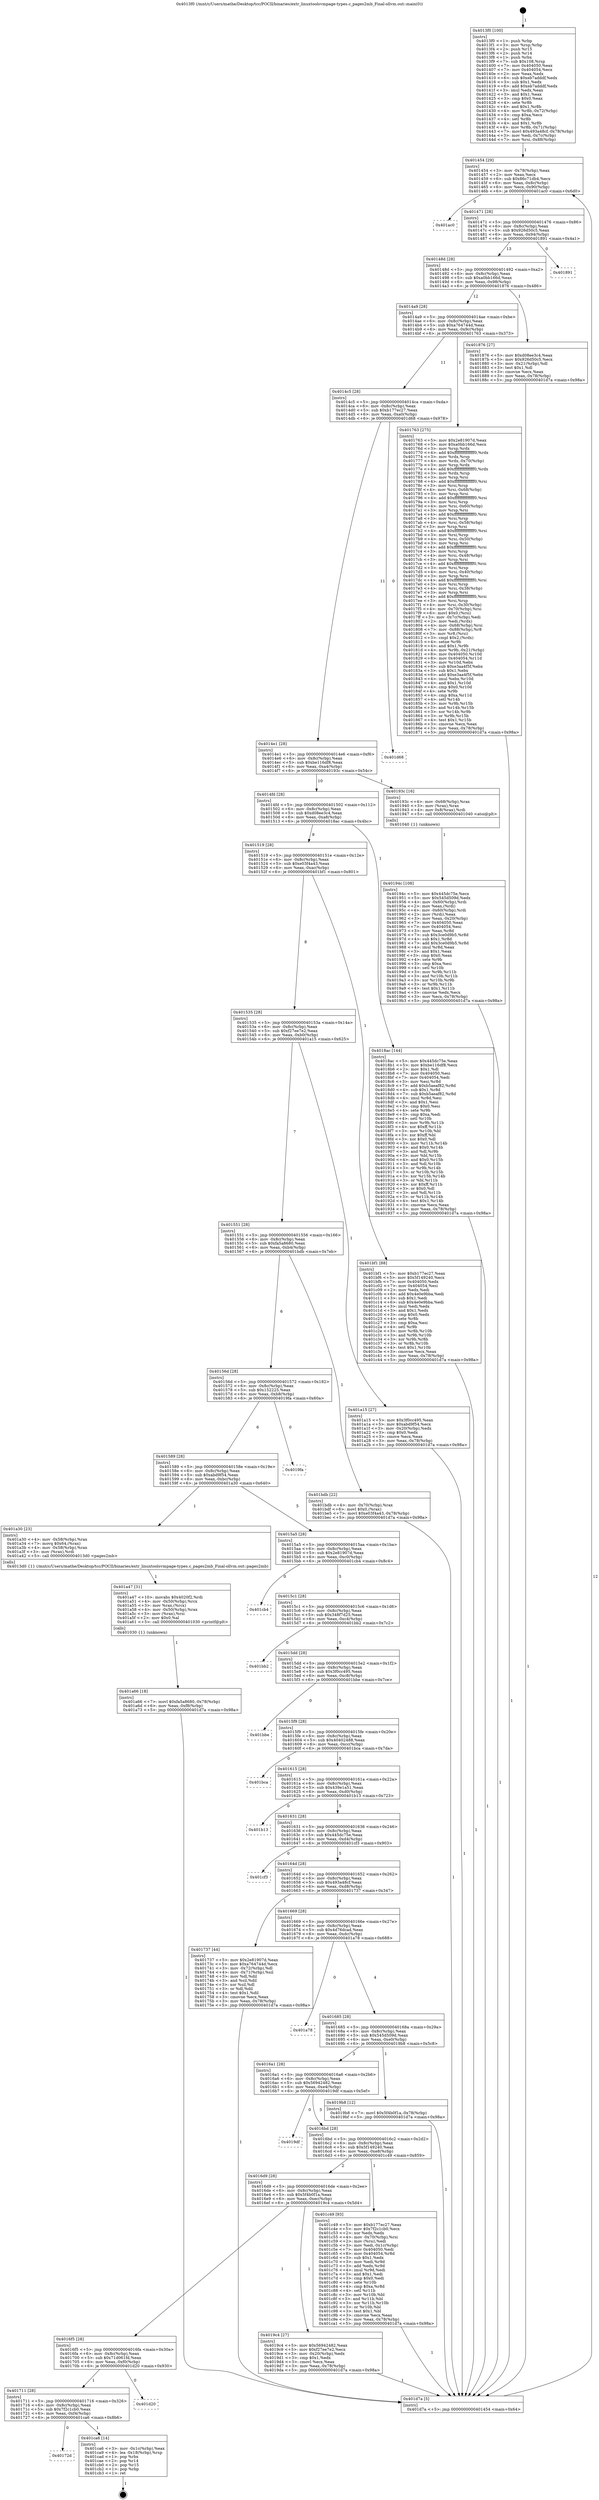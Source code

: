 digraph "0x4013f0" {
  label = "0x4013f0 (/mnt/c/Users/mathe/Desktop/tcc/POCII/binaries/extr_linuxtoolsvmpage-types.c_pages2mb_Final-ollvm.out::main(0))"
  labelloc = "t"
  node[shape=record]

  Entry [label="",width=0.3,height=0.3,shape=circle,fillcolor=black,style=filled]
  "0x401454" [label="{
     0x401454 [29]\l
     | [instrs]\l
     &nbsp;&nbsp;0x401454 \<+3\>: mov -0x78(%rbp),%eax\l
     &nbsp;&nbsp;0x401457 \<+2\>: mov %eax,%ecx\l
     &nbsp;&nbsp;0x401459 \<+6\>: sub $0x86c71db4,%ecx\l
     &nbsp;&nbsp;0x40145f \<+6\>: mov %eax,-0x8c(%rbp)\l
     &nbsp;&nbsp;0x401465 \<+6\>: mov %ecx,-0x90(%rbp)\l
     &nbsp;&nbsp;0x40146b \<+6\>: je 0000000000401ac0 \<main+0x6d0\>\l
  }"]
  "0x401ac0" [label="{
     0x401ac0\l
  }", style=dashed]
  "0x401471" [label="{
     0x401471 [28]\l
     | [instrs]\l
     &nbsp;&nbsp;0x401471 \<+5\>: jmp 0000000000401476 \<main+0x86\>\l
     &nbsp;&nbsp;0x401476 \<+6\>: mov -0x8c(%rbp),%eax\l
     &nbsp;&nbsp;0x40147c \<+5\>: sub $0x926d50c5,%eax\l
     &nbsp;&nbsp;0x401481 \<+6\>: mov %eax,-0x94(%rbp)\l
     &nbsp;&nbsp;0x401487 \<+6\>: je 0000000000401891 \<main+0x4a1\>\l
  }"]
  Exit [label="",width=0.3,height=0.3,shape=circle,fillcolor=black,style=filled,peripheries=2]
  "0x401891" [label="{
     0x401891\l
  }", style=dashed]
  "0x40148d" [label="{
     0x40148d [28]\l
     | [instrs]\l
     &nbsp;&nbsp;0x40148d \<+5\>: jmp 0000000000401492 \<main+0xa2\>\l
     &nbsp;&nbsp;0x401492 \<+6\>: mov -0x8c(%rbp),%eax\l
     &nbsp;&nbsp;0x401498 \<+5\>: sub $0xa0bb166d,%eax\l
     &nbsp;&nbsp;0x40149d \<+6\>: mov %eax,-0x98(%rbp)\l
     &nbsp;&nbsp;0x4014a3 \<+6\>: je 0000000000401876 \<main+0x486\>\l
  }"]
  "0x40172d" [label="{
     0x40172d\l
  }", style=dashed]
  "0x401876" [label="{
     0x401876 [27]\l
     | [instrs]\l
     &nbsp;&nbsp;0x401876 \<+5\>: mov $0xd08ee3c4,%eax\l
     &nbsp;&nbsp;0x40187b \<+5\>: mov $0x926d50c5,%ecx\l
     &nbsp;&nbsp;0x401880 \<+3\>: mov -0x21(%rbp),%dl\l
     &nbsp;&nbsp;0x401883 \<+3\>: test $0x1,%dl\l
     &nbsp;&nbsp;0x401886 \<+3\>: cmovne %ecx,%eax\l
     &nbsp;&nbsp;0x401889 \<+3\>: mov %eax,-0x78(%rbp)\l
     &nbsp;&nbsp;0x40188c \<+5\>: jmp 0000000000401d7a \<main+0x98a\>\l
  }"]
  "0x4014a9" [label="{
     0x4014a9 [28]\l
     | [instrs]\l
     &nbsp;&nbsp;0x4014a9 \<+5\>: jmp 00000000004014ae \<main+0xbe\>\l
     &nbsp;&nbsp;0x4014ae \<+6\>: mov -0x8c(%rbp),%eax\l
     &nbsp;&nbsp;0x4014b4 \<+5\>: sub $0xa764744d,%eax\l
     &nbsp;&nbsp;0x4014b9 \<+6\>: mov %eax,-0x9c(%rbp)\l
     &nbsp;&nbsp;0x4014bf \<+6\>: je 0000000000401763 \<main+0x373\>\l
  }"]
  "0x401ca6" [label="{
     0x401ca6 [14]\l
     | [instrs]\l
     &nbsp;&nbsp;0x401ca6 \<+3\>: mov -0x1c(%rbp),%eax\l
     &nbsp;&nbsp;0x401ca9 \<+4\>: lea -0x18(%rbp),%rsp\l
     &nbsp;&nbsp;0x401cad \<+1\>: pop %rbx\l
     &nbsp;&nbsp;0x401cae \<+2\>: pop %r14\l
     &nbsp;&nbsp;0x401cb0 \<+2\>: pop %r15\l
     &nbsp;&nbsp;0x401cb2 \<+1\>: pop %rbp\l
     &nbsp;&nbsp;0x401cb3 \<+1\>: ret\l
  }"]
  "0x401763" [label="{
     0x401763 [275]\l
     | [instrs]\l
     &nbsp;&nbsp;0x401763 \<+5\>: mov $0x2e81907d,%eax\l
     &nbsp;&nbsp;0x401768 \<+5\>: mov $0xa0bb166d,%ecx\l
     &nbsp;&nbsp;0x40176d \<+3\>: mov %rsp,%rdx\l
     &nbsp;&nbsp;0x401770 \<+4\>: add $0xfffffffffffffff0,%rdx\l
     &nbsp;&nbsp;0x401774 \<+3\>: mov %rdx,%rsp\l
     &nbsp;&nbsp;0x401777 \<+4\>: mov %rdx,-0x70(%rbp)\l
     &nbsp;&nbsp;0x40177b \<+3\>: mov %rsp,%rdx\l
     &nbsp;&nbsp;0x40177e \<+4\>: add $0xfffffffffffffff0,%rdx\l
     &nbsp;&nbsp;0x401782 \<+3\>: mov %rdx,%rsp\l
     &nbsp;&nbsp;0x401785 \<+3\>: mov %rsp,%rsi\l
     &nbsp;&nbsp;0x401788 \<+4\>: add $0xfffffffffffffff0,%rsi\l
     &nbsp;&nbsp;0x40178c \<+3\>: mov %rsi,%rsp\l
     &nbsp;&nbsp;0x40178f \<+4\>: mov %rsi,-0x68(%rbp)\l
     &nbsp;&nbsp;0x401793 \<+3\>: mov %rsp,%rsi\l
     &nbsp;&nbsp;0x401796 \<+4\>: add $0xfffffffffffffff0,%rsi\l
     &nbsp;&nbsp;0x40179a \<+3\>: mov %rsi,%rsp\l
     &nbsp;&nbsp;0x40179d \<+4\>: mov %rsi,-0x60(%rbp)\l
     &nbsp;&nbsp;0x4017a1 \<+3\>: mov %rsp,%rsi\l
     &nbsp;&nbsp;0x4017a4 \<+4\>: add $0xfffffffffffffff0,%rsi\l
     &nbsp;&nbsp;0x4017a8 \<+3\>: mov %rsi,%rsp\l
     &nbsp;&nbsp;0x4017ab \<+4\>: mov %rsi,-0x58(%rbp)\l
     &nbsp;&nbsp;0x4017af \<+3\>: mov %rsp,%rsi\l
     &nbsp;&nbsp;0x4017b2 \<+4\>: add $0xfffffffffffffff0,%rsi\l
     &nbsp;&nbsp;0x4017b6 \<+3\>: mov %rsi,%rsp\l
     &nbsp;&nbsp;0x4017b9 \<+4\>: mov %rsi,-0x50(%rbp)\l
     &nbsp;&nbsp;0x4017bd \<+3\>: mov %rsp,%rsi\l
     &nbsp;&nbsp;0x4017c0 \<+4\>: add $0xfffffffffffffff0,%rsi\l
     &nbsp;&nbsp;0x4017c4 \<+3\>: mov %rsi,%rsp\l
     &nbsp;&nbsp;0x4017c7 \<+4\>: mov %rsi,-0x48(%rbp)\l
     &nbsp;&nbsp;0x4017cb \<+3\>: mov %rsp,%rsi\l
     &nbsp;&nbsp;0x4017ce \<+4\>: add $0xfffffffffffffff0,%rsi\l
     &nbsp;&nbsp;0x4017d2 \<+3\>: mov %rsi,%rsp\l
     &nbsp;&nbsp;0x4017d5 \<+4\>: mov %rsi,-0x40(%rbp)\l
     &nbsp;&nbsp;0x4017d9 \<+3\>: mov %rsp,%rsi\l
     &nbsp;&nbsp;0x4017dc \<+4\>: add $0xfffffffffffffff0,%rsi\l
     &nbsp;&nbsp;0x4017e0 \<+3\>: mov %rsi,%rsp\l
     &nbsp;&nbsp;0x4017e3 \<+4\>: mov %rsi,-0x38(%rbp)\l
     &nbsp;&nbsp;0x4017e7 \<+3\>: mov %rsp,%rsi\l
     &nbsp;&nbsp;0x4017ea \<+4\>: add $0xfffffffffffffff0,%rsi\l
     &nbsp;&nbsp;0x4017ee \<+3\>: mov %rsi,%rsp\l
     &nbsp;&nbsp;0x4017f1 \<+4\>: mov %rsi,-0x30(%rbp)\l
     &nbsp;&nbsp;0x4017f5 \<+4\>: mov -0x70(%rbp),%rsi\l
     &nbsp;&nbsp;0x4017f9 \<+6\>: movl $0x0,(%rsi)\l
     &nbsp;&nbsp;0x4017ff \<+3\>: mov -0x7c(%rbp),%edi\l
     &nbsp;&nbsp;0x401802 \<+2\>: mov %edi,(%rdx)\l
     &nbsp;&nbsp;0x401804 \<+4\>: mov -0x68(%rbp),%rsi\l
     &nbsp;&nbsp;0x401808 \<+7\>: mov -0x88(%rbp),%r8\l
     &nbsp;&nbsp;0x40180f \<+3\>: mov %r8,(%rsi)\l
     &nbsp;&nbsp;0x401812 \<+3\>: cmpl $0x2,(%rdx)\l
     &nbsp;&nbsp;0x401815 \<+4\>: setne %r9b\l
     &nbsp;&nbsp;0x401819 \<+4\>: and $0x1,%r9b\l
     &nbsp;&nbsp;0x40181d \<+4\>: mov %r9b,-0x21(%rbp)\l
     &nbsp;&nbsp;0x401821 \<+8\>: mov 0x404050,%r10d\l
     &nbsp;&nbsp;0x401829 \<+8\>: mov 0x404054,%r11d\l
     &nbsp;&nbsp;0x401831 \<+3\>: mov %r10d,%ebx\l
     &nbsp;&nbsp;0x401834 \<+6\>: sub $0xe3aa4f5f,%ebx\l
     &nbsp;&nbsp;0x40183a \<+3\>: sub $0x1,%ebx\l
     &nbsp;&nbsp;0x40183d \<+6\>: add $0xe3aa4f5f,%ebx\l
     &nbsp;&nbsp;0x401843 \<+4\>: imul %ebx,%r10d\l
     &nbsp;&nbsp;0x401847 \<+4\>: and $0x1,%r10d\l
     &nbsp;&nbsp;0x40184b \<+4\>: cmp $0x0,%r10d\l
     &nbsp;&nbsp;0x40184f \<+4\>: sete %r9b\l
     &nbsp;&nbsp;0x401853 \<+4\>: cmp $0xa,%r11d\l
     &nbsp;&nbsp;0x401857 \<+4\>: setl %r14b\l
     &nbsp;&nbsp;0x40185b \<+3\>: mov %r9b,%r15b\l
     &nbsp;&nbsp;0x40185e \<+3\>: and %r14b,%r15b\l
     &nbsp;&nbsp;0x401861 \<+3\>: xor %r14b,%r9b\l
     &nbsp;&nbsp;0x401864 \<+3\>: or %r9b,%r15b\l
     &nbsp;&nbsp;0x401867 \<+4\>: test $0x1,%r15b\l
     &nbsp;&nbsp;0x40186b \<+3\>: cmovne %ecx,%eax\l
     &nbsp;&nbsp;0x40186e \<+3\>: mov %eax,-0x78(%rbp)\l
     &nbsp;&nbsp;0x401871 \<+5\>: jmp 0000000000401d7a \<main+0x98a\>\l
  }"]
  "0x4014c5" [label="{
     0x4014c5 [28]\l
     | [instrs]\l
     &nbsp;&nbsp;0x4014c5 \<+5\>: jmp 00000000004014ca \<main+0xda\>\l
     &nbsp;&nbsp;0x4014ca \<+6\>: mov -0x8c(%rbp),%eax\l
     &nbsp;&nbsp;0x4014d0 \<+5\>: sub $0xb177ec27,%eax\l
     &nbsp;&nbsp;0x4014d5 \<+6\>: mov %eax,-0xa0(%rbp)\l
     &nbsp;&nbsp;0x4014db \<+6\>: je 0000000000401d68 \<main+0x978\>\l
  }"]
  "0x401711" [label="{
     0x401711 [28]\l
     | [instrs]\l
     &nbsp;&nbsp;0x401711 \<+5\>: jmp 0000000000401716 \<main+0x326\>\l
     &nbsp;&nbsp;0x401716 \<+6\>: mov -0x8c(%rbp),%eax\l
     &nbsp;&nbsp;0x40171c \<+5\>: sub $0x7f2c1cb0,%eax\l
     &nbsp;&nbsp;0x401721 \<+6\>: mov %eax,-0xf4(%rbp)\l
     &nbsp;&nbsp;0x401727 \<+6\>: je 0000000000401ca6 \<main+0x8b6\>\l
  }"]
  "0x401d68" [label="{
     0x401d68\l
  }", style=dashed]
  "0x4014e1" [label="{
     0x4014e1 [28]\l
     | [instrs]\l
     &nbsp;&nbsp;0x4014e1 \<+5\>: jmp 00000000004014e6 \<main+0xf6\>\l
     &nbsp;&nbsp;0x4014e6 \<+6\>: mov -0x8c(%rbp),%eax\l
     &nbsp;&nbsp;0x4014ec \<+5\>: sub $0xbe116df8,%eax\l
     &nbsp;&nbsp;0x4014f1 \<+6\>: mov %eax,-0xa4(%rbp)\l
     &nbsp;&nbsp;0x4014f7 \<+6\>: je 000000000040193c \<main+0x54c\>\l
  }"]
  "0x401d20" [label="{
     0x401d20\l
  }", style=dashed]
  "0x40193c" [label="{
     0x40193c [16]\l
     | [instrs]\l
     &nbsp;&nbsp;0x40193c \<+4\>: mov -0x68(%rbp),%rax\l
     &nbsp;&nbsp;0x401940 \<+3\>: mov (%rax),%rax\l
     &nbsp;&nbsp;0x401943 \<+4\>: mov 0x8(%rax),%rdi\l
     &nbsp;&nbsp;0x401947 \<+5\>: call 0000000000401040 \<atoi@plt\>\l
     | [calls]\l
     &nbsp;&nbsp;0x401040 \{1\} (unknown)\l
  }"]
  "0x4014fd" [label="{
     0x4014fd [28]\l
     | [instrs]\l
     &nbsp;&nbsp;0x4014fd \<+5\>: jmp 0000000000401502 \<main+0x112\>\l
     &nbsp;&nbsp;0x401502 \<+6\>: mov -0x8c(%rbp),%eax\l
     &nbsp;&nbsp;0x401508 \<+5\>: sub $0xd08ee3c4,%eax\l
     &nbsp;&nbsp;0x40150d \<+6\>: mov %eax,-0xa8(%rbp)\l
     &nbsp;&nbsp;0x401513 \<+6\>: je 00000000004018ac \<main+0x4bc\>\l
  }"]
  "0x401a66" [label="{
     0x401a66 [18]\l
     | [instrs]\l
     &nbsp;&nbsp;0x401a66 \<+7\>: movl $0xfa5a8680,-0x78(%rbp)\l
     &nbsp;&nbsp;0x401a6d \<+6\>: mov %eax,-0xf8(%rbp)\l
     &nbsp;&nbsp;0x401a73 \<+5\>: jmp 0000000000401d7a \<main+0x98a\>\l
  }"]
  "0x4018ac" [label="{
     0x4018ac [144]\l
     | [instrs]\l
     &nbsp;&nbsp;0x4018ac \<+5\>: mov $0x445dc75e,%eax\l
     &nbsp;&nbsp;0x4018b1 \<+5\>: mov $0xbe116df8,%ecx\l
     &nbsp;&nbsp;0x4018b6 \<+2\>: mov $0x1,%dl\l
     &nbsp;&nbsp;0x4018b8 \<+7\>: mov 0x404050,%esi\l
     &nbsp;&nbsp;0x4018bf \<+7\>: mov 0x404054,%edi\l
     &nbsp;&nbsp;0x4018c6 \<+3\>: mov %esi,%r8d\l
     &nbsp;&nbsp;0x4018c9 \<+7\>: add $0xb5aeaf82,%r8d\l
     &nbsp;&nbsp;0x4018d0 \<+4\>: sub $0x1,%r8d\l
     &nbsp;&nbsp;0x4018d4 \<+7\>: sub $0xb5aeaf82,%r8d\l
     &nbsp;&nbsp;0x4018db \<+4\>: imul %r8d,%esi\l
     &nbsp;&nbsp;0x4018df \<+3\>: and $0x1,%esi\l
     &nbsp;&nbsp;0x4018e2 \<+3\>: cmp $0x0,%esi\l
     &nbsp;&nbsp;0x4018e5 \<+4\>: sete %r9b\l
     &nbsp;&nbsp;0x4018e9 \<+3\>: cmp $0xa,%edi\l
     &nbsp;&nbsp;0x4018ec \<+4\>: setl %r10b\l
     &nbsp;&nbsp;0x4018f0 \<+3\>: mov %r9b,%r11b\l
     &nbsp;&nbsp;0x4018f3 \<+4\>: xor $0xff,%r11b\l
     &nbsp;&nbsp;0x4018f7 \<+3\>: mov %r10b,%bl\l
     &nbsp;&nbsp;0x4018fa \<+3\>: xor $0xff,%bl\l
     &nbsp;&nbsp;0x4018fd \<+3\>: xor $0x0,%dl\l
     &nbsp;&nbsp;0x401900 \<+3\>: mov %r11b,%r14b\l
     &nbsp;&nbsp;0x401903 \<+4\>: and $0x0,%r14b\l
     &nbsp;&nbsp;0x401907 \<+3\>: and %dl,%r9b\l
     &nbsp;&nbsp;0x40190a \<+3\>: mov %bl,%r15b\l
     &nbsp;&nbsp;0x40190d \<+4\>: and $0x0,%r15b\l
     &nbsp;&nbsp;0x401911 \<+3\>: and %dl,%r10b\l
     &nbsp;&nbsp;0x401914 \<+3\>: or %r9b,%r14b\l
     &nbsp;&nbsp;0x401917 \<+3\>: or %r10b,%r15b\l
     &nbsp;&nbsp;0x40191a \<+3\>: xor %r15b,%r14b\l
     &nbsp;&nbsp;0x40191d \<+3\>: or %bl,%r11b\l
     &nbsp;&nbsp;0x401920 \<+4\>: xor $0xff,%r11b\l
     &nbsp;&nbsp;0x401924 \<+3\>: or $0x0,%dl\l
     &nbsp;&nbsp;0x401927 \<+3\>: and %dl,%r11b\l
     &nbsp;&nbsp;0x40192a \<+3\>: or %r11b,%r14b\l
     &nbsp;&nbsp;0x40192d \<+4\>: test $0x1,%r14b\l
     &nbsp;&nbsp;0x401931 \<+3\>: cmovne %ecx,%eax\l
     &nbsp;&nbsp;0x401934 \<+3\>: mov %eax,-0x78(%rbp)\l
     &nbsp;&nbsp;0x401937 \<+5\>: jmp 0000000000401d7a \<main+0x98a\>\l
  }"]
  "0x401519" [label="{
     0x401519 [28]\l
     | [instrs]\l
     &nbsp;&nbsp;0x401519 \<+5\>: jmp 000000000040151e \<main+0x12e\>\l
     &nbsp;&nbsp;0x40151e \<+6\>: mov -0x8c(%rbp),%eax\l
     &nbsp;&nbsp;0x401524 \<+5\>: sub $0xe03f4a43,%eax\l
     &nbsp;&nbsp;0x401529 \<+6\>: mov %eax,-0xac(%rbp)\l
     &nbsp;&nbsp;0x40152f \<+6\>: je 0000000000401bf1 \<main+0x801\>\l
  }"]
  "0x401a47" [label="{
     0x401a47 [31]\l
     | [instrs]\l
     &nbsp;&nbsp;0x401a47 \<+10\>: movabs $0x4020f2,%rdi\l
     &nbsp;&nbsp;0x401a51 \<+4\>: mov -0x50(%rbp),%rcx\l
     &nbsp;&nbsp;0x401a55 \<+3\>: mov %rax,(%rcx)\l
     &nbsp;&nbsp;0x401a58 \<+4\>: mov -0x50(%rbp),%rax\l
     &nbsp;&nbsp;0x401a5c \<+3\>: mov (%rax),%rsi\l
     &nbsp;&nbsp;0x401a5f \<+2\>: mov $0x0,%al\l
     &nbsp;&nbsp;0x401a61 \<+5\>: call 0000000000401030 \<printf@plt\>\l
     | [calls]\l
     &nbsp;&nbsp;0x401030 \{1\} (unknown)\l
  }"]
  "0x401bf1" [label="{
     0x401bf1 [88]\l
     | [instrs]\l
     &nbsp;&nbsp;0x401bf1 \<+5\>: mov $0xb177ec27,%eax\l
     &nbsp;&nbsp;0x401bf6 \<+5\>: mov $0x5f149240,%ecx\l
     &nbsp;&nbsp;0x401bfb \<+7\>: mov 0x404050,%edx\l
     &nbsp;&nbsp;0x401c02 \<+7\>: mov 0x404054,%esi\l
     &nbsp;&nbsp;0x401c09 \<+2\>: mov %edx,%edi\l
     &nbsp;&nbsp;0x401c0b \<+6\>: add $0x4e0e9bba,%edi\l
     &nbsp;&nbsp;0x401c11 \<+3\>: sub $0x1,%edi\l
     &nbsp;&nbsp;0x401c14 \<+6\>: sub $0x4e0e9bba,%edi\l
     &nbsp;&nbsp;0x401c1a \<+3\>: imul %edi,%edx\l
     &nbsp;&nbsp;0x401c1d \<+3\>: and $0x1,%edx\l
     &nbsp;&nbsp;0x401c20 \<+3\>: cmp $0x0,%edx\l
     &nbsp;&nbsp;0x401c23 \<+4\>: sete %r8b\l
     &nbsp;&nbsp;0x401c27 \<+3\>: cmp $0xa,%esi\l
     &nbsp;&nbsp;0x401c2a \<+4\>: setl %r9b\l
     &nbsp;&nbsp;0x401c2e \<+3\>: mov %r8b,%r10b\l
     &nbsp;&nbsp;0x401c31 \<+3\>: and %r9b,%r10b\l
     &nbsp;&nbsp;0x401c34 \<+3\>: xor %r9b,%r8b\l
     &nbsp;&nbsp;0x401c37 \<+3\>: or %r8b,%r10b\l
     &nbsp;&nbsp;0x401c3a \<+4\>: test $0x1,%r10b\l
     &nbsp;&nbsp;0x401c3e \<+3\>: cmovne %ecx,%eax\l
     &nbsp;&nbsp;0x401c41 \<+3\>: mov %eax,-0x78(%rbp)\l
     &nbsp;&nbsp;0x401c44 \<+5\>: jmp 0000000000401d7a \<main+0x98a\>\l
  }"]
  "0x401535" [label="{
     0x401535 [28]\l
     | [instrs]\l
     &nbsp;&nbsp;0x401535 \<+5\>: jmp 000000000040153a \<main+0x14a\>\l
     &nbsp;&nbsp;0x40153a \<+6\>: mov -0x8c(%rbp),%eax\l
     &nbsp;&nbsp;0x401540 \<+5\>: sub $0xf27ee7e2,%eax\l
     &nbsp;&nbsp;0x401545 \<+6\>: mov %eax,-0xb0(%rbp)\l
     &nbsp;&nbsp;0x40154b \<+6\>: je 0000000000401a15 \<main+0x625\>\l
  }"]
  "0x4016f5" [label="{
     0x4016f5 [28]\l
     | [instrs]\l
     &nbsp;&nbsp;0x4016f5 \<+5\>: jmp 00000000004016fa \<main+0x30a\>\l
     &nbsp;&nbsp;0x4016fa \<+6\>: mov -0x8c(%rbp),%eax\l
     &nbsp;&nbsp;0x401700 \<+5\>: sub $0x71d061fd,%eax\l
     &nbsp;&nbsp;0x401705 \<+6\>: mov %eax,-0xf0(%rbp)\l
     &nbsp;&nbsp;0x40170b \<+6\>: je 0000000000401d20 \<main+0x930\>\l
  }"]
  "0x401a15" [label="{
     0x401a15 [27]\l
     | [instrs]\l
     &nbsp;&nbsp;0x401a15 \<+5\>: mov $0x3f0cc495,%eax\l
     &nbsp;&nbsp;0x401a1a \<+5\>: mov $0xabd9f54,%ecx\l
     &nbsp;&nbsp;0x401a1f \<+3\>: mov -0x20(%rbp),%edx\l
     &nbsp;&nbsp;0x401a22 \<+3\>: cmp $0x0,%edx\l
     &nbsp;&nbsp;0x401a25 \<+3\>: cmove %ecx,%eax\l
     &nbsp;&nbsp;0x401a28 \<+3\>: mov %eax,-0x78(%rbp)\l
     &nbsp;&nbsp;0x401a2b \<+5\>: jmp 0000000000401d7a \<main+0x98a\>\l
  }"]
  "0x401551" [label="{
     0x401551 [28]\l
     | [instrs]\l
     &nbsp;&nbsp;0x401551 \<+5\>: jmp 0000000000401556 \<main+0x166\>\l
     &nbsp;&nbsp;0x401556 \<+6\>: mov -0x8c(%rbp),%eax\l
     &nbsp;&nbsp;0x40155c \<+5\>: sub $0xfa5a8680,%eax\l
     &nbsp;&nbsp;0x401561 \<+6\>: mov %eax,-0xb4(%rbp)\l
     &nbsp;&nbsp;0x401567 \<+6\>: je 0000000000401bdb \<main+0x7eb\>\l
  }"]
  "0x4019c4" [label="{
     0x4019c4 [27]\l
     | [instrs]\l
     &nbsp;&nbsp;0x4019c4 \<+5\>: mov $0x56942482,%eax\l
     &nbsp;&nbsp;0x4019c9 \<+5\>: mov $0xf27ee7e2,%ecx\l
     &nbsp;&nbsp;0x4019ce \<+3\>: mov -0x20(%rbp),%edx\l
     &nbsp;&nbsp;0x4019d1 \<+3\>: cmp $0x1,%edx\l
     &nbsp;&nbsp;0x4019d4 \<+3\>: cmovl %ecx,%eax\l
     &nbsp;&nbsp;0x4019d7 \<+3\>: mov %eax,-0x78(%rbp)\l
     &nbsp;&nbsp;0x4019da \<+5\>: jmp 0000000000401d7a \<main+0x98a\>\l
  }"]
  "0x401bdb" [label="{
     0x401bdb [22]\l
     | [instrs]\l
     &nbsp;&nbsp;0x401bdb \<+4\>: mov -0x70(%rbp),%rax\l
     &nbsp;&nbsp;0x401bdf \<+6\>: movl $0x0,(%rax)\l
     &nbsp;&nbsp;0x401be5 \<+7\>: movl $0xe03f4a43,-0x78(%rbp)\l
     &nbsp;&nbsp;0x401bec \<+5\>: jmp 0000000000401d7a \<main+0x98a\>\l
  }"]
  "0x40156d" [label="{
     0x40156d [28]\l
     | [instrs]\l
     &nbsp;&nbsp;0x40156d \<+5\>: jmp 0000000000401572 \<main+0x182\>\l
     &nbsp;&nbsp;0x401572 \<+6\>: mov -0x8c(%rbp),%eax\l
     &nbsp;&nbsp;0x401578 \<+5\>: sub $0x152225,%eax\l
     &nbsp;&nbsp;0x40157d \<+6\>: mov %eax,-0xb8(%rbp)\l
     &nbsp;&nbsp;0x401583 \<+6\>: je 00000000004019fa \<main+0x60a\>\l
  }"]
  "0x4016d9" [label="{
     0x4016d9 [28]\l
     | [instrs]\l
     &nbsp;&nbsp;0x4016d9 \<+5\>: jmp 00000000004016de \<main+0x2ee\>\l
     &nbsp;&nbsp;0x4016de \<+6\>: mov -0x8c(%rbp),%eax\l
     &nbsp;&nbsp;0x4016e4 \<+5\>: sub $0x5f4b0f1a,%eax\l
     &nbsp;&nbsp;0x4016e9 \<+6\>: mov %eax,-0xec(%rbp)\l
     &nbsp;&nbsp;0x4016ef \<+6\>: je 00000000004019c4 \<main+0x5d4\>\l
  }"]
  "0x4019fa" [label="{
     0x4019fa\l
  }", style=dashed]
  "0x401589" [label="{
     0x401589 [28]\l
     | [instrs]\l
     &nbsp;&nbsp;0x401589 \<+5\>: jmp 000000000040158e \<main+0x19e\>\l
     &nbsp;&nbsp;0x40158e \<+6\>: mov -0x8c(%rbp),%eax\l
     &nbsp;&nbsp;0x401594 \<+5\>: sub $0xabd9f54,%eax\l
     &nbsp;&nbsp;0x401599 \<+6\>: mov %eax,-0xbc(%rbp)\l
     &nbsp;&nbsp;0x40159f \<+6\>: je 0000000000401a30 \<main+0x640\>\l
  }"]
  "0x401c49" [label="{
     0x401c49 [93]\l
     | [instrs]\l
     &nbsp;&nbsp;0x401c49 \<+5\>: mov $0xb177ec27,%eax\l
     &nbsp;&nbsp;0x401c4e \<+5\>: mov $0x7f2c1cb0,%ecx\l
     &nbsp;&nbsp;0x401c53 \<+2\>: xor %edx,%edx\l
     &nbsp;&nbsp;0x401c55 \<+4\>: mov -0x70(%rbp),%rsi\l
     &nbsp;&nbsp;0x401c59 \<+2\>: mov (%rsi),%edi\l
     &nbsp;&nbsp;0x401c5b \<+3\>: mov %edi,-0x1c(%rbp)\l
     &nbsp;&nbsp;0x401c5e \<+7\>: mov 0x404050,%edi\l
     &nbsp;&nbsp;0x401c65 \<+8\>: mov 0x404054,%r8d\l
     &nbsp;&nbsp;0x401c6d \<+3\>: sub $0x1,%edx\l
     &nbsp;&nbsp;0x401c70 \<+3\>: mov %edi,%r9d\l
     &nbsp;&nbsp;0x401c73 \<+3\>: add %edx,%r9d\l
     &nbsp;&nbsp;0x401c76 \<+4\>: imul %r9d,%edi\l
     &nbsp;&nbsp;0x401c7a \<+3\>: and $0x1,%edi\l
     &nbsp;&nbsp;0x401c7d \<+3\>: cmp $0x0,%edi\l
     &nbsp;&nbsp;0x401c80 \<+4\>: sete %r10b\l
     &nbsp;&nbsp;0x401c84 \<+4\>: cmp $0xa,%r8d\l
     &nbsp;&nbsp;0x401c88 \<+4\>: setl %r11b\l
     &nbsp;&nbsp;0x401c8c \<+3\>: mov %r10b,%bl\l
     &nbsp;&nbsp;0x401c8f \<+3\>: and %r11b,%bl\l
     &nbsp;&nbsp;0x401c92 \<+3\>: xor %r11b,%r10b\l
     &nbsp;&nbsp;0x401c95 \<+3\>: or %r10b,%bl\l
     &nbsp;&nbsp;0x401c98 \<+3\>: test $0x1,%bl\l
     &nbsp;&nbsp;0x401c9b \<+3\>: cmovne %ecx,%eax\l
     &nbsp;&nbsp;0x401c9e \<+3\>: mov %eax,-0x78(%rbp)\l
     &nbsp;&nbsp;0x401ca1 \<+5\>: jmp 0000000000401d7a \<main+0x98a\>\l
  }"]
  "0x401a30" [label="{
     0x401a30 [23]\l
     | [instrs]\l
     &nbsp;&nbsp;0x401a30 \<+4\>: mov -0x58(%rbp),%rax\l
     &nbsp;&nbsp;0x401a34 \<+7\>: movq $0x64,(%rax)\l
     &nbsp;&nbsp;0x401a3b \<+4\>: mov -0x58(%rbp),%rax\l
     &nbsp;&nbsp;0x401a3f \<+3\>: mov (%rax),%rdi\l
     &nbsp;&nbsp;0x401a42 \<+5\>: call 00000000004013d0 \<pages2mb\>\l
     | [calls]\l
     &nbsp;&nbsp;0x4013d0 \{1\} (/mnt/c/Users/mathe/Desktop/tcc/POCII/binaries/extr_linuxtoolsvmpage-types.c_pages2mb_Final-ollvm.out::pages2mb)\l
  }"]
  "0x4015a5" [label="{
     0x4015a5 [28]\l
     | [instrs]\l
     &nbsp;&nbsp;0x4015a5 \<+5\>: jmp 00000000004015aa \<main+0x1ba\>\l
     &nbsp;&nbsp;0x4015aa \<+6\>: mov -0x8c(%rbp),%eax\l
     &nbsp;&nbsp;0x4015b0 \<+5\>: sub $0x2e81907d,%eax\l
     &nbsp;&nbsp;0x4015b5 \<+6\>: mov %eax,-0xc0(%rbp)\l
     &nbsp;&nbsp;0x4015bb \<+6\>: je 0000000000401cb4 \<main+0x8c4\>\l
  }"]
  "0x4016bd" [label="{
     0x4016bd [28]\l
     | [instrs]\l
     &nbsp;&nbsp;0x4016bd \<+5\>: jmp 00000000004016c2 \<main+0x2d2\>\l
     &nbsp;&nbsp;0x4016c2 \<+6\>: mov -0x8c(%rbp),%eax\l
     &nbsp;&nbsp;0x4016c8 \<+5\>: sub $0x5f149240,%eax\l
     &nbsp;&nbsp;0x4016cd \<+6\>: mov %eax,-0xe8(%rbp)\l
     &nbsp;&nbsp;0x4016d3 \<+6\>: je 0000000000401c49 \<main+0x859\>\l
  }"]
  "0x401cb4" [label="{
     0x401cb4\l
  }", style=dashed]
  "0x4015c1" [label="{
     0x4015c1 [28]\l
     | [instrs]\l
     &nbsp;&nbsp;0x4015c1 \<+5\>: jmp 00000000004015c6 \<main+0x1d6\>\l
     &nbsp;&nbsp;0x4015c6 \<+6\>: mov -0x8c(%rbp),%eax\l
     &nbsp;&nbsp;0x4015cc \<+5\>: sub $0x348f7d25,%eax\l
     &nbsp;&nbsp;0x4015d1 \<+6\>: mov %eax,-0xc4(%rbp)\l
     &nbsp;&nbsp;0x4015d7 \<+6\>: je 0000000000401bb2 \<main+0x7c2\>\l
  }"]
  "0x4019df" [label="{
     0x4019df\l
  }", style=dashed]
  "0x401bb2" [label="{
     0x401bb2\l
  }", style=dashed]
  "0x4015dd" [label="{
     0x4015dd [28]\l
     | [instrs]\l
     &nbsp;&nbsp;0x4015dd \<+5\>: jmp 00000000004015e2 \<main+0x1f2\>\l
     &nbsp;&nbsp;0x4015e2 \<+6\>: mov -0x8c(%rbp),%eax\l
     &nbsp;&nbsp;0x4015e8 \<+5\>: sub $0x3f0cc495,%eax\l
     &nbsp;&nbsp;0x4015ed \<+6\>: mov %eax,-0xc8(%rbp)\l
     &nbsp;&nbsp;0x4015f3 \<+6\>: je 0000000000401bbe \<main+0x7ce\>\l
  }"]
  "0x4016a1" [label="{
     0x4016a1 [28]\l
     | [instrs]\l
     &nbsp;&nbsp;0x4016a1 \<+5\>: jmp 00000000004016a6 \<main+0x2b6\>\l
     &nbsp;&nbsp;0x4016a6 \<+6\>: mov -0x8c(%rbp),%eax\l
     &nbsp;&nbsp;0x4016ac \<+5\>: sub $0x56942482,%eax\l
     &nbsp;&nbsp;0x4016b1 \<+6\>: mov %eax,-0xe4(%rbp)\l
     &nbsp;&nbsp;0x4016b7 \<+6\>: je 00000000004019df \<main+0x5ef\>\l
  }"]
  "0x401bbe" [label="{
     0x401bbe\l
  }", style=dashed]
  "0x4015f9" [label="{
     0x4015f9 [28]\l
     | [instrs]\l
     &nbsp;&nbsp;0x4015f9 \<+5\>: jmp 00000000004015fe \<main+0x20e\>\l
     &nbsp;&nbsp;0x4015fe \<+6\>: mov -0x8c(%rbp),%eax\l
     &nbsp;&nbsp;0x401604 \<+5\>: sub $0x40402488,%eax\l
     &nbsp;&nbsp;0x401609 \<+6\>: mov %eax,-0xcc(%rbp)\l
     &nbsp;&nbsp;0x40160f \<+6\>: je 0000000000401bca \<main+0x7da\>\l
  }"]
  "0x4019b8" [label="{
     0x4019b8 [12]\l
     | [instrs]\l
     &nbsp;&nbsp;0x4019b8 \<+7\>: movl $0x5f4b0f1a,-0x78(%rbp)\l
     &nbsp;&nbsp;0x4019bf \<+5\>: jmp 0000000000401d7a \<main+0x98a\>\l
  }"]
  "0x401bca" [label="{
     0x401bca\l
  }", style=dashed]
  "0x401615" [label="{
     0x401615 [28]\l
     | [instrs]\l
     &nbsp;&nbsp;0x401615 \<+5\>: jmp 000000000040161a \<main+0x22a\>\l
     &nbsp;&nbsp;0x40161a \<+6\>: mov -0x8c(%rbp),%eax\l
     &nbsp;&nbsp;0x401620 \<+5\>: sub $0x439e1a51,%eax\l
     &nbsp;&nbsp;0x401625 \<+6\>: mov %eax,-0xd0(%rbp)\l
     &nbsp;&nbsp;0x40162b \<+6\>: je 0000000000401b13 \<main+0x723\>\l
  }"]
  "0x401685" [label="{
     0x401685 [28]\l
     | [instrs]\l
     &nbsp;&nbsp;0x401685 \<+5\>: jmp 000000000040168a \<main+0x29a\>\l
     &nbsp;&nbsp;0x40168a \<+6\>: mov -0x8c(%rbp),%eax\l
     &nbsp;&nbsp;0x401690 \<+5\>: sub $0x545d509d,%eax\l
     &nbsp;&nbsp;0x401695 \<+6\>: mov %eax,-0xe0(%rbp)\l
     &nbsp;&nbsp;0x40169b \<+6\>: je 00000000004019b8 \<main+0x5c8\>\l
  }"]
  "0x401b13" [label="{
     0x401b13\l
  }", style=dashed]
  "0x401631" [label="{
     0x401631 [28]\l
     | [instrs]\l
     &nbsp;&nbsp;0x401631 \<+5\>: jmp 0000000000401636 \<main+0x246\>\l
     &nbsp;&nbsp;0x401636 \<+6\>: mov -0x8c(%rbp),%eax\l
     &nbsp;&nbsp;0x40163c \<+5\>: sub $0x445dc75e,%eax\l
     &nbsp;&nbsp;0x401641 \<+6\>: mov %eax,-0xd4(%rbp)\l
     &nbsp;&nbsp;0x401647 \<+6\>: je 0000000000401cf3 \<main+0x903\>\l
  }"]
  "0x401a78" [label="{
     0x401a78\l
  }", style=dashed]
  "0x401cf3" [label="{
     0x401cf3\l
  }", style=dashed]
  "0x40164d" [label="{
     0x40164d [28]\l
     | [instrs]\l
     &nbsp;&nbsp;0x40164d \<+5\>: jmp 0000000000401652 \<main+0x262\>\l
     &nbsp;&nbsp;0x401652 \<+6\>: mov -0x8c(%rbp),%eax\l
     &nbsp;&nbsp;0x401658 \<+5\>: sub $0x493a48cf,%eax\l
     &nbsp;&nbsp;0x40165d \<+6\>: mov %eax,-0xd8(%rbp)\l
     &nbsp;&nbsp;0x401663 \<+6\>: je 0000000000401737 \<main+0x347\>\l
  }"]
  "0x40194c" [label="{
     0x40194c [108]\l
     | [instrs]\l
     &nbsp;&nbsp;0x40194c \<+5\>: mov $0x445dc75e,%ecx\l
     &nbsp;&nbsp;0x401951 \<+5\>: mov $0x545d509d,%edx\l
     &nbsp;&nbsp;0x401956 \<+4\>: mov -0x60(%rbp),%rdi\l
     &nbsp;&nbsp;0x40195a \<+2\>: mov %eax,(%rdi)\l
     &nbsp;&nbsp;0x40195c \<+4\>: mov -0x60(%rbp),%rdi\l
     &nbsp;&nbsp;0x401960 \<+2\>: mov (%rdi),%eax\l
     &nbsp;&nbsp;0x401962 \<+3\>: mov %eax,-0x20(%rbp)\l
     &nbsp;&nbsp;0x401965 \<+7\>: mov 0x404050,%eax\l
     &nbsp;&nbsp;0x40196c \<+7\>: mov 0x404054,%esi\l
     &nbsp;&nbsp;0x401973 \<+3\>: mov %eax,%r8d\l
     &nbsp;&nbsp;0x401976 \<+7\>: sub $0x3ce0d9b5,%r8d\l
     &nbsp;&nbsp;0x40197d \<+4\>: sub $0x1,%r8d\l
     &nbsp;&nbsp;0x401981 \<+7\>: add $0x3ce0d9b5,%r8d\l
     &nbsp;&nbsp;0x401988 \<+4\>: imul %r8d,%eax\l
     &nbsp;&nbsp;0x40198c \<+3\>: and $0x1,%eax\l
     &nbsp;&nbsp;0x40198f \<+3\>: cmp $0x0,%eax\l
     &nbsp;&nbsp;0x401992 \<+4\>: sete %r9b\l
     &nbsp;&nbsp;0x401996 \<+3\>: cmp $0xa,%esi\l
     &nbsp;&nbsp;0x401999 \<+4\>: setl %r10b\l
     &nbsp;&nbsp;0x40199d \<+3\>: mov %r9b,%r11b\l
     &nbsp;&nbsp;0x4019a0 \<+3\>: and %r10b,%r11b\l
     &nbsp;&nbsp;0x4019a3 \<+3\>: xor %r10b,%r9b\l
     &nbsp;&nbsp;0x4019a6 \<+3\>: or %r9b,%r11b\l
     &nbsp;&nbsp;0x4019a9 \<+4\>: test $0x1,%r11b\l
     &nbsp;&nbsp;0x4019ad \<+3\>: cmovne %edx,%ecx\l
     &nbsp;&nbsp;0x4019b0 \<+3\>: mov %ecx,-0x78(%rbp)\l
     &nbsp;&nbsp;0x4019b3 \<+5\>: jmp 0000000000401d7a \<main+0x98a\>\l
  }"]
  "0x401737" [label="{
     0x401737 [44]\l
     | [instrs]\l
     &nbsp;&nbsp;0x401737 \<+5\>: mov $0x2e81907d,%eax\l
     &nbsp;&nbsp;0x40173c \<+5\>: mov $0xa764744d,%ecx\l
     &nbsp;&nbsp;0x401741 \<+3\>: mov -0x72(%rbp),%dl\l
     &nbsp;&nbsp;0x401744 \<+4\>: mov -0x71(%rbp),%sil\l
     &nbsp;&nbsp;0x401748 \<+3\>: mov %dl,%dil\l
     &nbsp;&nbsp;0x40174b \<+3\>: and %sil,%dil\l
     &nbsp;&nbsp;0x40174e \<+3\>: xor %sil,%dl\l
     &nbsp;&nbsp;0x401751 \<+3\>: or %dl,%dil\l
     &nbsp;&nbsp;0x401754 \<+4\>: test $0x1,%dil\l
     &nbsp;&nbsp;0x401758 \<+3\>: cmovne %ecx,%eax\l
     &nbsp;&nbsp;0x40175b \<+3\>: mov %eax,-0x78(%rbp)\l
     &nbsp;&nbsp;0x40175e \<+5\>: jmp 0000000000401d7a \<main+0x98a\>\l
  }"]
  "0x401669" [label="{
     0x401669 [28]\l
     | [instrs]\l
     &nbsp;&nbsp;0x401669 \<+5\>: jmp 000000000040166e \<main+0x27e\>\l
     &nbsp;&nbsp;0x40166e \<+6\>: mov -0x8c(%rbp),%eax\l
     &nbsp;&nbsp;0x401674 \<+5\>: sub $0x4d76dcad,%eax\l
     &nbsp;&nbsp;0x401679 \<+6\>: mov %eax,-0xdc(%rbp)\l
     &nbsp;&nbsp;0x40167f \<+6\>: je 0000000000401a78 \<main+0x688\>\l
  }"]
  "0x401d7a" [label="{
     0x401d7a [5]\l
     | [instrs]\l
     &nbsp;&nbsp;0x401d7a \<+5\>: jmp 0000000000401454 \<main+0x64\>\l
  }"]
  "0x4013f0" [label="{
     0x4013f0 [100]\l
     | [instrs]\l
     &nbsp;&nbsp;0x4013f0 \<+1\>: push %rbp\l
     &nbsp;&nbsp;0x4013f1 \<+3\>: mov %rsp,%rbp\l
     &nbsp;&nbsp;0x4013f4 \<+2\>: push %r15\l
     &nbsp;&nbsp;0x4013f6 \<+2\>: push %r14\l
     &nbsp;&nbsp;0x4013f8 \<+1\>: push %rbx\l
     &nbsp;&nbsp;0x4013f9 \<+7\>: sub $0x108,%rsp\l
     &nbsp;&nbsp;0x401400 \<+7\>: mov 0x404050,%eax\l
     &nbsp;&nbsp;0x401407 \<+7\>: mov 0x404054,%ecx\l
     &nbsp;&nbsp;0x40140e \<+2\>: mov %eax,%edx\l
     &nbsp;&nbsp;0x401410 \<+6\>: sub $0xeb7adddf,%edx\l
     &nbsp;&nbsp;0x401416 \<+3\>: sub $0x1,%edx\l
     &nbsp;&nbsp;0x401419 \<+6\>: add $0xeb7adddf,%edx\l
     &nbsp;&nbsp;0x40141f \<+3\>: imul %edx,%eax\l
     &nbsp;&nbsp;0x401422 \<+3\>: and $0x1,%eax\l
     &nbsp;&nbsp;0x401425 \<+3\>: cmp $0x0,%eax\l
     &nbsp;&nbsp;0x401428 \<+4\>: sete %r8b\l
     &nbsp;&nbsp;0x40142c \<+4\>: and $0x1,%r8b\l
     &nbsp;&nbsp;0x401430 \<+4\>: mov %r8b,-0x72(%rbp)\l
     &nbsp;&nbsp;0x401434 \<+3\>: cmp $0xa,%ecx\l
     &nbsp;&nbsp;0x401437 \<+4\>: setl %r8b\l
     &nbsp;&nbsp;0x40143b \<+4\>: and $0x1,%r8b\l
     &nbsp;&nbsp;0x40143f \<+4\>: mov %r8b,-0x71(%rbp)\l
     &nbsp;&nbsp;0x401443 \<+7\>: movl $0x493a48cf,-0x78(%rbp)\l
     &nbsp;&nbsp;0x40144a \<+3\>: mov %edi,-0x7c(%rbp)\l
     &nbsp;&nbsp;0x40144d \<+7\>: mov %rsi,-0x88(%rbp)\l
  }"]
  Entry -> "0x4013f0" [label=" 1"]
  "0x401454" -> "0x401ac0" [label=" 0"]
  "0x401454" -> "0x401471" [label=" 13"]
  "0x401ca6" -> Exit [label=" 1"]
  "0x401471" -> "0x401891" [label=" 0"]
  "0x401471" -> "0x40148d" [label=" 13"]
  "0x401711" -> "0x40172d" [label=" 0"]
  "0x40148d" -> "0x401876" [label=" 1"]
  "0x40148d" -> "0x4014a9" [label=" 12"]
  "0x401711" -> "0x401ca6" [label=" 1"]
  "0x4014a9" -> "0x401763" [label=" 1"]
  "0x4014a9" -> "0x4014c5" [label=" 11"]
  "0x4016f5" -> "0x401711" [label=" 1"]
  "0x4014c5" -> "0x401d68" [label=" 0"]
  "0x4014c5" -> "0x4014e1" [label=" 11"]
  "0x4016f5" -> "0x401d20" [label=" 0"]
  "0x4014e1" -> "0x40193c" [label=" 1"]
  "0x4014e1" -> "0x4014fd" [label=" 10"]
  "0x401c49" -> "0x401d7a" [label=" 1"]
  "0x4014fd" -> "0x4018ac" [label=" 1"]
  "0x4014fd" -> "0x401519" [label=" 9"]
  "0x401bf1" -> "0x401d7a" [label=" 1"]
  "0x401519" -> "0x401bf1" [label=" 1"]
  "0x401519" -> "0x401535" [label=" 8"]
  "0x401bdb" -> "0x401d7a" [label=" 1"]
  "0x401535" -> "0x401a15" [label=" 1"]
  "0x401535" -> "0x401551" [label=" 7"]
  "0x401a66" -> "0x401d7a" [label=" 1"]
  "0x401551" -> "0x401bdb" [label=" 1"]
  "0x401551" -> "0x40156d" [label=" 6"]
  "0x401a47" -> "0x401a66" [label=" 1"]
  "0x40156d" -> "0x4019fa" [label=" 0"]
  "0x40156d" -> "0x401589" [label=" 6"]
  "0x401a15" -> "0x401d7a" [label=" 1"]
  "0x401589" -> "0x401a30" [label=" 1"]
  "0x401589" -> "0x4015a5" [label=" 5"]
  "0x4019c4" -> "0x401d7a" [label=" 1"]
  "0x4015a5" -> "0x401cb4" [label=" 0"]
  "0x4015a5" -> "0x4015c1" [label=" 5"]
  "0x4016d9" -> "0x4019c4" [label=" 1"]
  "0x4015c1" -> "0x401bb2" [label=" 0"]
  "0x4015c1" -> "0x4015dd" [label=" 5"]
  "0x401a30" -> "0x401a47" [label=" 1"]
  "0x4015dd" -> "0x401bbe" [label=" 0"]
  "0x4015dd" -> "0x4015f9" [label=" 5"]
  "0x4016bd" -> "0x401c49" [label=" 1"]
  "0x4015f9" -> "0x401bca" [label=" 0"]
  "0x4015f9" -> "0x401615" [label=" 5"]
  "0x4016d9" -> "0x4016f5" [label=" 1"]
  "0x401615" -> "0x401b13" [label=" 0"]
  "0x401615" -> "0x401631" [label=" 5"]
  "0x4016a1" -> "0x4019df" [label=" 0"]
  "0x401631" -> "0x401cf3" [label=" 0"]
  "0x401631" -> "0x40164d" [label=" 5"]
  "0x4016bd" -> "0x4016d9" [label=" 2"]
  "0x40164d" -> "0x401737" [label=" 1"]
  "0x40164d" -> "0x401669" [label=" 4"]
  "0x401737" -> "0x401d7a" [label=" 1"]
  "0x4013f0" -> "0x401454" [label=" 1"]
  "0x401d7a" -> "0x401454" [label=" 12"]
  "0x401685" -> "0x4016a1" [label=" 3"]
  "0x401763" -> "0x401d7a" [label=" 1"]
  "0x401876" -> "0x401d7a" [label=" 1"]
  "0x4018ac" -> "0x401d7a" [label=" 1"]
  "0x40193c" -> "0x40194c" [label=" 1"]
  "0x40194c" -> "0x401d7a" [label=" 1"]
  "0x4019b8" -> "0x401d7a" [label=" 1"]
  "0x401669" -> "0x401a78" [label=" 0"]
  "0x401669" -> "0x401685" [label=" 4"]
  "0x4016a1" -> "0x4016bd" [label=" 3"]
  "0x401685" -> "0x4019b8" [label=" 1"]
}
